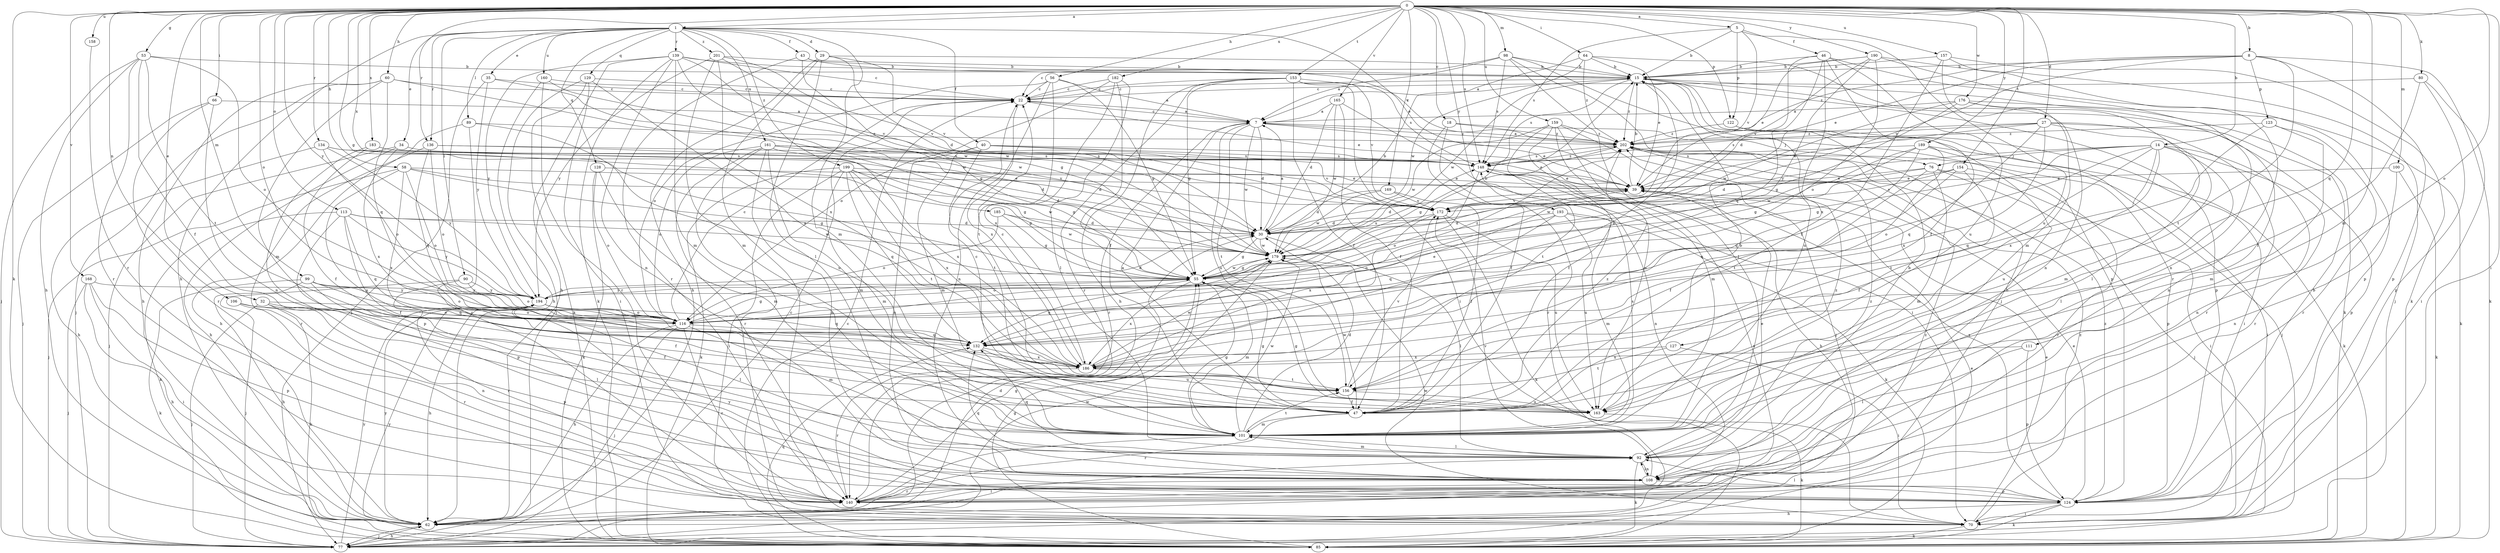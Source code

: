 strict digraph  {
0;
1;
5;
7;
8;
14;
15;
18;
22;
27;
29;
30;
32;
34;
35;
39;
40;
43;
46;
47;
53;
55;
56;
58;
60;
62;
64;
66;
70;
76;
77;
80;
85;
89;
90;
92;
98;
99;
100;
101;
106;
108;
111;
113;
116;
122;
123;
124;
127;
128;
129;
132;
134;
136;
139;
140;
148;
153;
154;
156;
157;
158;
159;
160;
161;
163;
165;
168;
169;
172;
176;
179;
182;
183;
185;
186;
189;
190;
193;
194;
199;
201;
202;
0 -> 1  [label=a];
0 -> 5  [label=a];
0 -> 8  [label=b];
0 -> 14  [label=b];
0 -> 18  [label=c];
0 -> 27  [label=d];
0 -> 32  [label=e];
0 -> 53  [label=g];
0 -> 55  [label=g];
0 -> 56  [label=h];
0 -> 58  [label=h];
0 -> 60  [label=h];
0 -> 64  [label=i];
0 -> 66  [label=i];
0 -> 70  [label=i];
0 -> 80  [label=k];
0 -> 85  [label=k];
0 -> 98  [label=m];
0 -> 99  [label=m];
0 -> 100  [label=m];
0 -> 101  [label=m];
0 -> 106  [label=n];
0 -> 111  [label=o];
0 -> 113  [label=o];
0 -> 116  [label=o];
0 -> 122  [label=p];
0 -> 127  [label=q];
0 -> 134  [label=r];
0 -> 136  [label=r];
0 -> 148  [label=s];
0 -> 153  [label=t];
0 -> 154  [label=t];
0 -> 157  [label=u];
0 -> 158  [label=u];
0 -> 159  [label=u];
0 -> 165  [label=v];
0 -> 168  [label=v];
0 -> 169  [label=v];
0 -> 176  [label=w];
0 -> 182  [label=x];
0 -> 183  [label=x];
0 -> 185  [label=x];
0 -> 189  [label=y];
0 -> 190  [label=y];
0 -> 193  [label=y];
0 -> 194  [label=y];
1 -> 29  [label=d];
1 -> 34  [label=e];
1 -> 35  [label=e];
1 -> 39  [label=e];
1 -> 40  [label=f];
1 -> 43  [label=f];
1 -> 62  [label=h];
1 -> 89  [label=l];
1 -> 90  [label=l];
1 -> 101  [label=m];
1 -> 128  [label=q];
1 -> 129  [label=q];
1 -> 136  [label=r];
1 -> 139  [label=r];
1 -> 160  [label=u];
1 -> 161  [label=u];
1 -> 199  [label=z];
1 -> 201  [label=z];
5 -> 15  [label=b];
5 -> 46  [label=f];
5 -> 122  [label=p];
5 -> 148  [label=s];
5 -> 163  [label=u];
5 -> 172  [label=v];
7 -> 22  [label=c];
7 -> 30  [label=d];
7 -> 39  [label=e];
7 -> 140  [label=r];
7 -> 156  [label=t];
7 -> 163  [label=u];
7 -> 179  [label=w];
7 -> 202  [label=z];
8 -> 15  [label=b];
8 -> 39  [label=e];
8 -> 85  [label=k];
8 -> 123  [label=p];
8 -> 124  [label=p];
8 -> 156  [label=t];
8 -> 172  [label=v];
8 -> 202  [label=z];
14 -> 30  [label=d];
14 -> 55  [label=g];
14 -> 76  [label=j];
14 -> 92  [label=l];
14 -> 108  [label=n];
14 -> 116  [label=o];
14 -> 132  [label=q];
14 -> 140  [label=r];
14 -> 156  [label=t];
14 -> 163  [label=u];
15 -> 22  [label=c];
15 -> 85  [label=k];
15 -> 124  [label=p];
15 -> 148  [label=s];
15 -> 163  [label=u];
15 -> 179  [label=w];
15 -> 202  [label=z];
18 -> 47  [label=f];
18 -> 76  [label=j];
18 -> 140  [label=r];
18 -> 202  [label=z];
22 -> 7  [label=a];
22 -> 39  [label=e];
22 -> 186  [label=x];
27 -> 39  [label=e];
27 -> 101  [label=m];
27 -> 124  [label=p];
27 -> 132  [label=q];
27 -> 140  [label=r];
27 -> 148  [label=s];
27 -> 186  [label=x];
27 -> 202  [label=z];
29 -> 15  [label=b];
29 -> 30  [label=d];
29 -> 62  [label=h];
29 -> 70  [label=i];
29 -> 92  [label=l];
29 -> 172  [label=v];
30 -> 7  [label=a];
30 -> 15  [label=b];
30 -> 55  [label=g];
30 -> 92  [label=l];
30 -> 179  [label=w];
32 -> 47  [label=f];
32 -> 77  [label=j];
32 -> 85  [label=k];
32 -> 92  [label=l];
32 -> 116  [label=o];
32 -> 124  [label=p];
34 -> 62  [label=h];
34 -> 77  [label=j];
34 -> 148  [label=s];
34 -> 186  [label=x];
35 -> 22  [label=c];
35 -> 55  [label=g];
35 -> 77  [label=j];
35 -> 194  [label=y];
39 -> 15  [label=b];
39 -> 30  [label=d];
39 -> 172  [label=v];
40 -> 39  [label=e];
40 -> 101  [label=m];
40 -> 108  [label=n];
40 -> 148  [label=s];
40 -> 156  [label=t];
40 -> 172  [label=v];
43 -> 15  [label=b];
43 -> 55  [label=g];
43 -> 140  [label=r];
43 -> 202  [label=z];
46 -> 15  [label=b];
46 -> 30  [label=d];
46 -> 47  [label=f];
46 -> 124  [label=p];
46 -> 132  [label=q];
46 -> 163  [label=u];
46 -> 186  [label=x];
47 -> 7  [label=a];
47 -> 22  [label=c];
47 -> 55  [label=g];
47 -> 101  [label=m];
47 -> 140  [label=r];
47 -> 179  [label=w];
47 -> 202  [label=z];
53 -> 15  [label=b];
53 -> 47  [label=f];
53 -> 62  [label=h];
53 -> 77  [label=j];
53 -> 116  [label=o];
53 -> 140  [label=r];
53 -> 156  [label=t];
55 -> 15  [label=b];
55 -> 101  [label=m];
55 -> 132  [label=q];
55 -> 148  [label=s];
55 -> 179  [label=w];
55 -> 186  [label=x];
55 -> 194  [label=y];
56 -> 7  [label=a];
56 -> 22  [label=c];
56 -> 55  [label=g];
56 -> 108  [label=n];
56 -> 116  [label=o];
56 -> 156  [label=t];
58 -> 39  [label=e];
58 -> 55  [label=g];
58 -> 77  [label=j];
58 -> 116  [label=o];
58 -> 163  [label=u];
58 -> 179  [label=w];
58 -> 186  [label=x];
60 -> 22  [label=c];
60 -> 62  [label=h];
60 -> 77  [label=j];
60 -> 101  [label=m];
60 -> 132  [label=q];
60 -> 179  [label=w];
62 -> 22  [label=c];
62 -> 77  [label=j];
62 -> 92  [label=l];
62 -> 148  [label=s];
62 -> 194  [label=y];
62 -> 202  [label=z];
64 -> 7  [label=a];
64 -> 15  [label=b];
64 -> 39  [label=e];
64 -> 108  [label=n];
64 -> 179  [label=w];
64 -> 202  [label=z];
66 -> 7  [label=a];
66 -> 77  [label=j];
66 -> 108  [label=n];
66 -> 140  [label=r];
70 -> 39  [label=e];
70 -> 85  [label=k];
70 -> 179  [label=w];
70 -> 202  [label=z];
76 -> 39  [label=e];
76 -> 47  [label=f];
76 -> 70  [label=i];
76 -> 77  [label=j];
76 -> 101  [label=m];
76 -> 179  [label=w];
77 -> 30  [label=d];
77 -> 39  [label=e];
77 -> 62  [label=h];
77 -> 179  [label=w];
77 -> 194  [label=y];
80 -> 22  [label=c];
80 -> 47  [label=f];
80 -> 70  [label=i];
80 -> 124  [label=p];
85 -> 22  [label=c];
85 -> 55  [label=g];
85 -> 132  [label=q];
85 -> 194  [label=y];
89 -> 62  [label=h];
89 -> 140  [label=r];
89 -> 163  [label=u];
89 -> 202  [label=z];
90 -> 77  [label=j];
90 -> 116  [label=o];
90 -> 140  [label=r];
90 -> 194  [label=y];
92 -> 15  [label=b];
92 -> 39  [label=e];
92 -> 85  [label=k];
92 -> 101  [label=m];
92 -> 108  [label=n];
92 -> 132  [label=q];
92 -> 202  [label=z];
98 -> 7  [label=a];
98 -> 15  [label=b];
98 -> 22  [label=c];
98 -> 77  [label=j];
98 -> 92  [label=l];
98 -> 124  [label=p];
98 -> 148  [label=s];
99 -> 47  [label=f];
99 -> 62  [label=h];
99 -> 85  [label=k];
99 -> 116  [label=o];
99 -> 132  [label=q];
99 -> 194  [label=y];
100 -> 39  [label=e];
100 -> 85  [label=k];
100 -> 108  [label=n];
101 -> 30  [label=d];
101 -> 55  [label=g];
101 -> 92  [label=l];
101 -> 140  [label=r];
101 -> 148  [label=s];
101 -> 156  [label=t];
101 -> 179  [label=w];
101 -> 202  [label=z];
106 -> 108  [label=n];
106 -> 116  [label=o];
106 -> 140  [label=r];
108 -> 92  [label=l];
108 -> 124  [label=p];
108 -> 132  [label=q];
108 -> 140  [label=r];
108 -> 172  [label=v];
111 -> 92  [label=l];
111 -> 124  [label=p];
111 -> 186  [label=x];
113 -> 30  [label=d];
113 -> 47  [label=f];
113 -> 85  [label=k];
113 -> 124  [label=p];
113 -> 132  [label=q];
113 -> 179  [label=w];
113 -> 194  [label=y];
116 -> 22  [label=c];
116 -> 39  [label=e];
116 -> 55  [label=g];
116 -> 62  [label=h];
116 -> 77  [label=j];
116 -> 101  [label=m];
116 -> 132  [label=q];
116 -> 140  [label=r];
122 -> 70  [label=i];
122 -> 77  [label=j];
122 -> 202  [label=z];
123 -> 101  [label=m];
123 -> 140  [label=r];
123 -> 186  [label=x];
123 -> 202  [label=z];
124 -> 15  [label=b];
124 -> 39  [label=e];
124 -> 62  [label=h];
124 -> 70  [label=i];
124 -> 85  [label=k];
124 -> 92  [label=l];
124 -> 148  [label=s];
124 -> 194  [label=y];
124 -> 202  [label=z];
127 -> 70  [label=i];
127 -> 156  [label=t];
127 -> 186  [label=x];
128 -> 39  [label=e];
128 -> 85  [label=k];
128 -> 101  [label=m];
128 -> 116  [label=o];
129 -> 22  [label=c];
129 -> 70  [label=i];
129 -> 77  [label=j];
129 -> 85  [label=k];
129 -> 186  [label=x];
132 -> 163  [label=u];
132 -> 186  [label=x];
134 -> 30  [label=d];
134 -> 62  [label=h];
134 -> 116  [label=o];
134 -> 148  [label=s];
134 -> 194  [label=y];
136 -> 55  [label=g];
136 -> 116  [label=o];
136 -> 132  [label=q];
136 -> 140  [label=r];
136 -> 148  [label=s];
139 -> 15  [label=b];
139 -> 22  [label=c];
139 -> 62  [label=h];
139 -> 85  [label=k];
139 -> 101  [label=m];
139 -> 108  [label=n];
139 -> 172  [label=v];
139 -> 179  [label=w];
139 -> 194  [label=y];
140 -> 15  [label=b];
140 -> 55  [label=g];
148 -> 39  [label=e];
148 -> 62  [label=h];
148 -> 108  [label=n];
148 -> 116  [label=o];
148 -> 202  [label=z];
153 -> 22  [label=c];
153 -> 47  [label=f];
153 -> 55  [label=g];
153 -> 62  [label=h];
153 -> 70  [label=i];
153 -> 140  [label=r];
153 -> 148  [label=s];
153 -> 172  [label=v];
154 -> 39  [label=e];
154 -> 47  [label=f];
154 -> 132  [label=q];
154 -> 140  [label=r];
154 -> 172  [label=v];
156 -> 47  [label=f];
156 -> 163  [label=u];
156 -> 172  [label=v];
157 -> 15  [label=b];
157 -> 47  [label=f];
157 -> 77  [label=j];
157 -> 85  [label=k];
157 -> 101  [label=m];
158 -> 140  [label=r];
159 -> 47  [label=f];
159 -> 77  [label=j];
159 -> 101  [label=m];
159 -> 156  [label=t];
159 -> 163  [label=u];
159 -> 179  [label=w];
159 -> 202  [label=z];
160 -> 22  [label=c];
160 -> 62  [label=h];
160 -> 140  [label=r];
160 -> 179  [label=w];
161 -> 55  [label=g];
161 -> 70  [label=i];
161 -> 101  [label=m];
161 -> 108  [label=n];
161 -> 116  [label=o];
161 -> 140  [label=r];
161 -> 148  [label=s];
161 -> 172  [label=v];
161 -> 186  [label=x];
163 -> 15  [label=b];
163 -> 55  [label=g];
163 -> 85  [label=k];
165 -> 7  [label=a];
165 -> 30  [label=d];
165 -> 47  [label=f];
165 -> 70  [label=i];
165 -> 179  [label=w];
168 -> 62  [label=h];
168 -> 70  [label=i];
168 -> 77  [label=j];
168 -> 124  [label=p];
168 -> 194  [label=y];
169 -> 30  [label=d];
169 -> 47  [label=f];
169 -> 172  [label=v];
169 -> 179  [label=w];
172 -> 30  [label=d];
172 -> 85  [label=k];
172 -> 163  [label=u];
172 -> 186  [label=x];
176 -> 7  [label=a];
176 -> 55  [label=g];
176 -> 85  [label=k];
176 -> 92  [label=l];
176 -> 108  [label=n];
176 -> 179  [label=w];
179 -> 55  [label=g];
179 -> 116  [label=o];
182 -> 22  [label=c];
182 -> 47  [label=f];
182 -> 92  [label=l];
182 -> 116  [label=o];
182 -> 186  [label=x];
183 -> 30  [label=d];
183 -> 47  [label=f];
183 -> 124  [label=p];
183 -> 148  [label=s];
185 -> 30  [label=d];
185 -> 55  [label=g];
185 -> 116  [label=o];
185 -> 179  [label=w];
186 -> 15  [label=b];
186 -> 22  [label=c];
186 -> 140  [label=r];
186 -> 156  [label=t];
186 -> 179  [label=w];
189 -> 55  [label=g];
189 -> 70  [label=i];
189 -> 85  [label=k];
189 -> 132  [label=q];
189 -> 148  [label=s];
189 -> 156  [label=t];
189 -> 179  [label=w];
190 -> 15  [label=b];
190 -> 39  [label=e];
190 -> 108  [label=n];
190 -> 116  [label=o];
190 -> 140  [label=r];
190 -> 172  [label=v];
190 -> 194  [label=y];
193 -> 30  [label=d];
193 -> 85  [label=k];
193 -> 101  [label=m];
193 -> 116  [label=o];
193 -> 132  [label=q];
193 -> 163  [label=u];
194 -> 30  [label=d];
194 -> 62  [label=h];
194 -> 92  [label=l];
194 -> 116  [label=o];
194 -> 132  [label=q];
194 -> 202  [label=z];
199 -> 30  [label=d];
199 -> 39  [label=e];
199 -> 55  [label=g];
199 -> 70  [label=i];
199 -> 85  [label=k];
199 -> 101  [label=m];
199 -> 132  [label=q];
199 -> 156  [label=t];
199 -> 186  [label=x];
201 -> 15  [label=b];
201 -> 101  [label=m];
201 -> 172  [label=v];
201 -> 179  [label=w];
201 -> 186  [label=x];
201 -> 194  [label=y];
202 -> 7  [label=a];
202 -> 55  [label=g];
202 -> 124  [label=p];
202 -> 148  [label=s];
}
